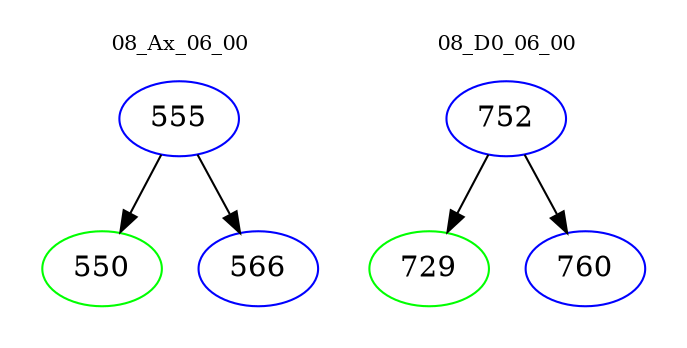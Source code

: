 digraph{
subgraph cluster_0 {
color = white
label = "08_Ax_06_00";
fontsize=10;
T0_555 [label="555", color="blue"]
T0_555 -> T0_550 [color="black"]
T0_550 [label="550", color="green"]
T0_555 -> T0_566 [color="black"]
T0_566 [label="566", color="blue"]
}
subgraph cluster_1 {
color = white
label = "08_D0_06_00";
fontsize=10;
T1_752 [label="752", color="blue"]
T1_752 -> T1_729 [color="black"]
T1_729 [label="729", color="green"]
T1_752 -> T1_760 [color="black"]
T1_760 [label="760", color="blue"]
}
}
